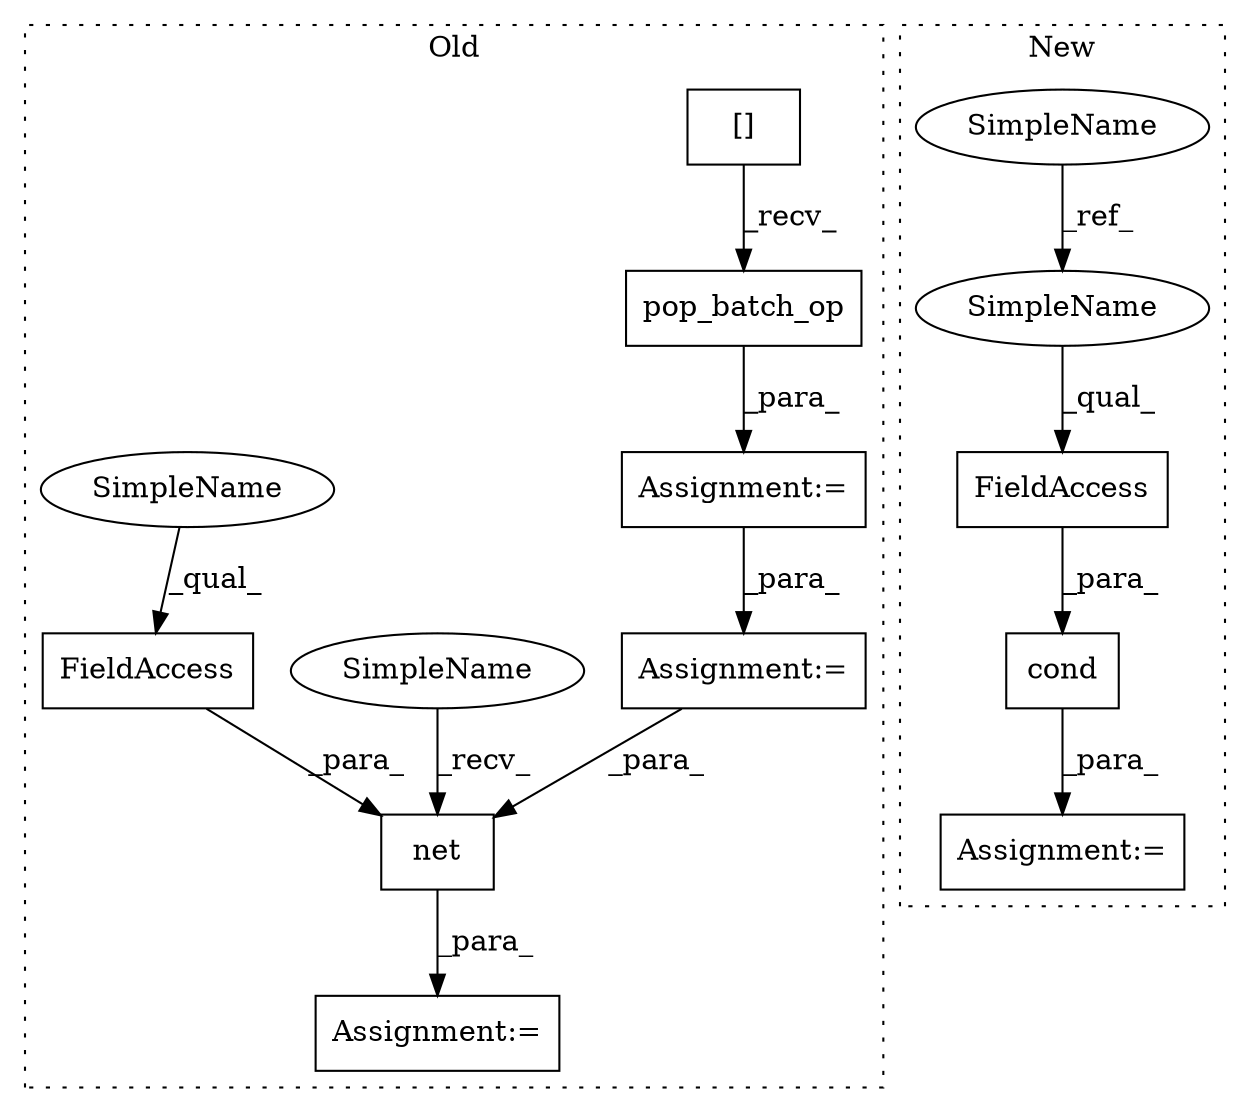 digraph G {
subgraph cluster0 {
1 [label="net" a="32" s="6833,6879" l="4,1" shape="box"];
4 [label="pop_batch_op" a="32" s="6452" l="14" shape="box"];
5 [label="[]" a="2" s="6430,6450" l="19,1" shape="box"];
7 [label="Assignment:=" a="7" s="6783" l="1" shape="box"];
8 [label="Assignment:=" a="7" s="6827" l="1" shape="box"];
10 [label="FieldAccess" a="22" s="6863" l="16" shape="box"];
11 [label="Assignment:=" a="7" s="6429" l="1" shape="box"];
13 [label="SimpleName" a="42" s="6828" l="4" shape="ellipse"];
14 [label="SimpleName" a="42" s="6863" l="4" shape="ellipse"];
label = "Old";
style="dotted";
}
subgraph cluster1 {
2 [label="cond" a="32" s="8116,8182" l="5,1" shape="box"];
3 [label="FieldAccess" a="22" s="8121" l="18" shape="box"];
6 [label="Assignment:=" a="7" s="8104" l="1" shape="box"];
9 [label="SimpleName" a="42" s="6261" l="4" shape="ellipse"];
12 [label="SimpleName" a="42" s="8121" l="4" shape="ellipse"];
label = "New";
style="dotted";
}
1 -> 8 [label="_para_"];
2 -> 6 [label="_para_"];
3 -> 2 [label="_para_"];
4 -> 11 [label="_para_"];
5 -> 4 [label="_recv_"];
7 -> 1 [label="_para_"];
9 -> 12 [label="_ref_"];
10 -> 1 [label="_para_"];
11 -> 7 [label="_para_"];
12 -> 3 [label="_qual_"];
13 -> 1 [label="_recv_"];
14 -> 10 [label="_qual_"];
}